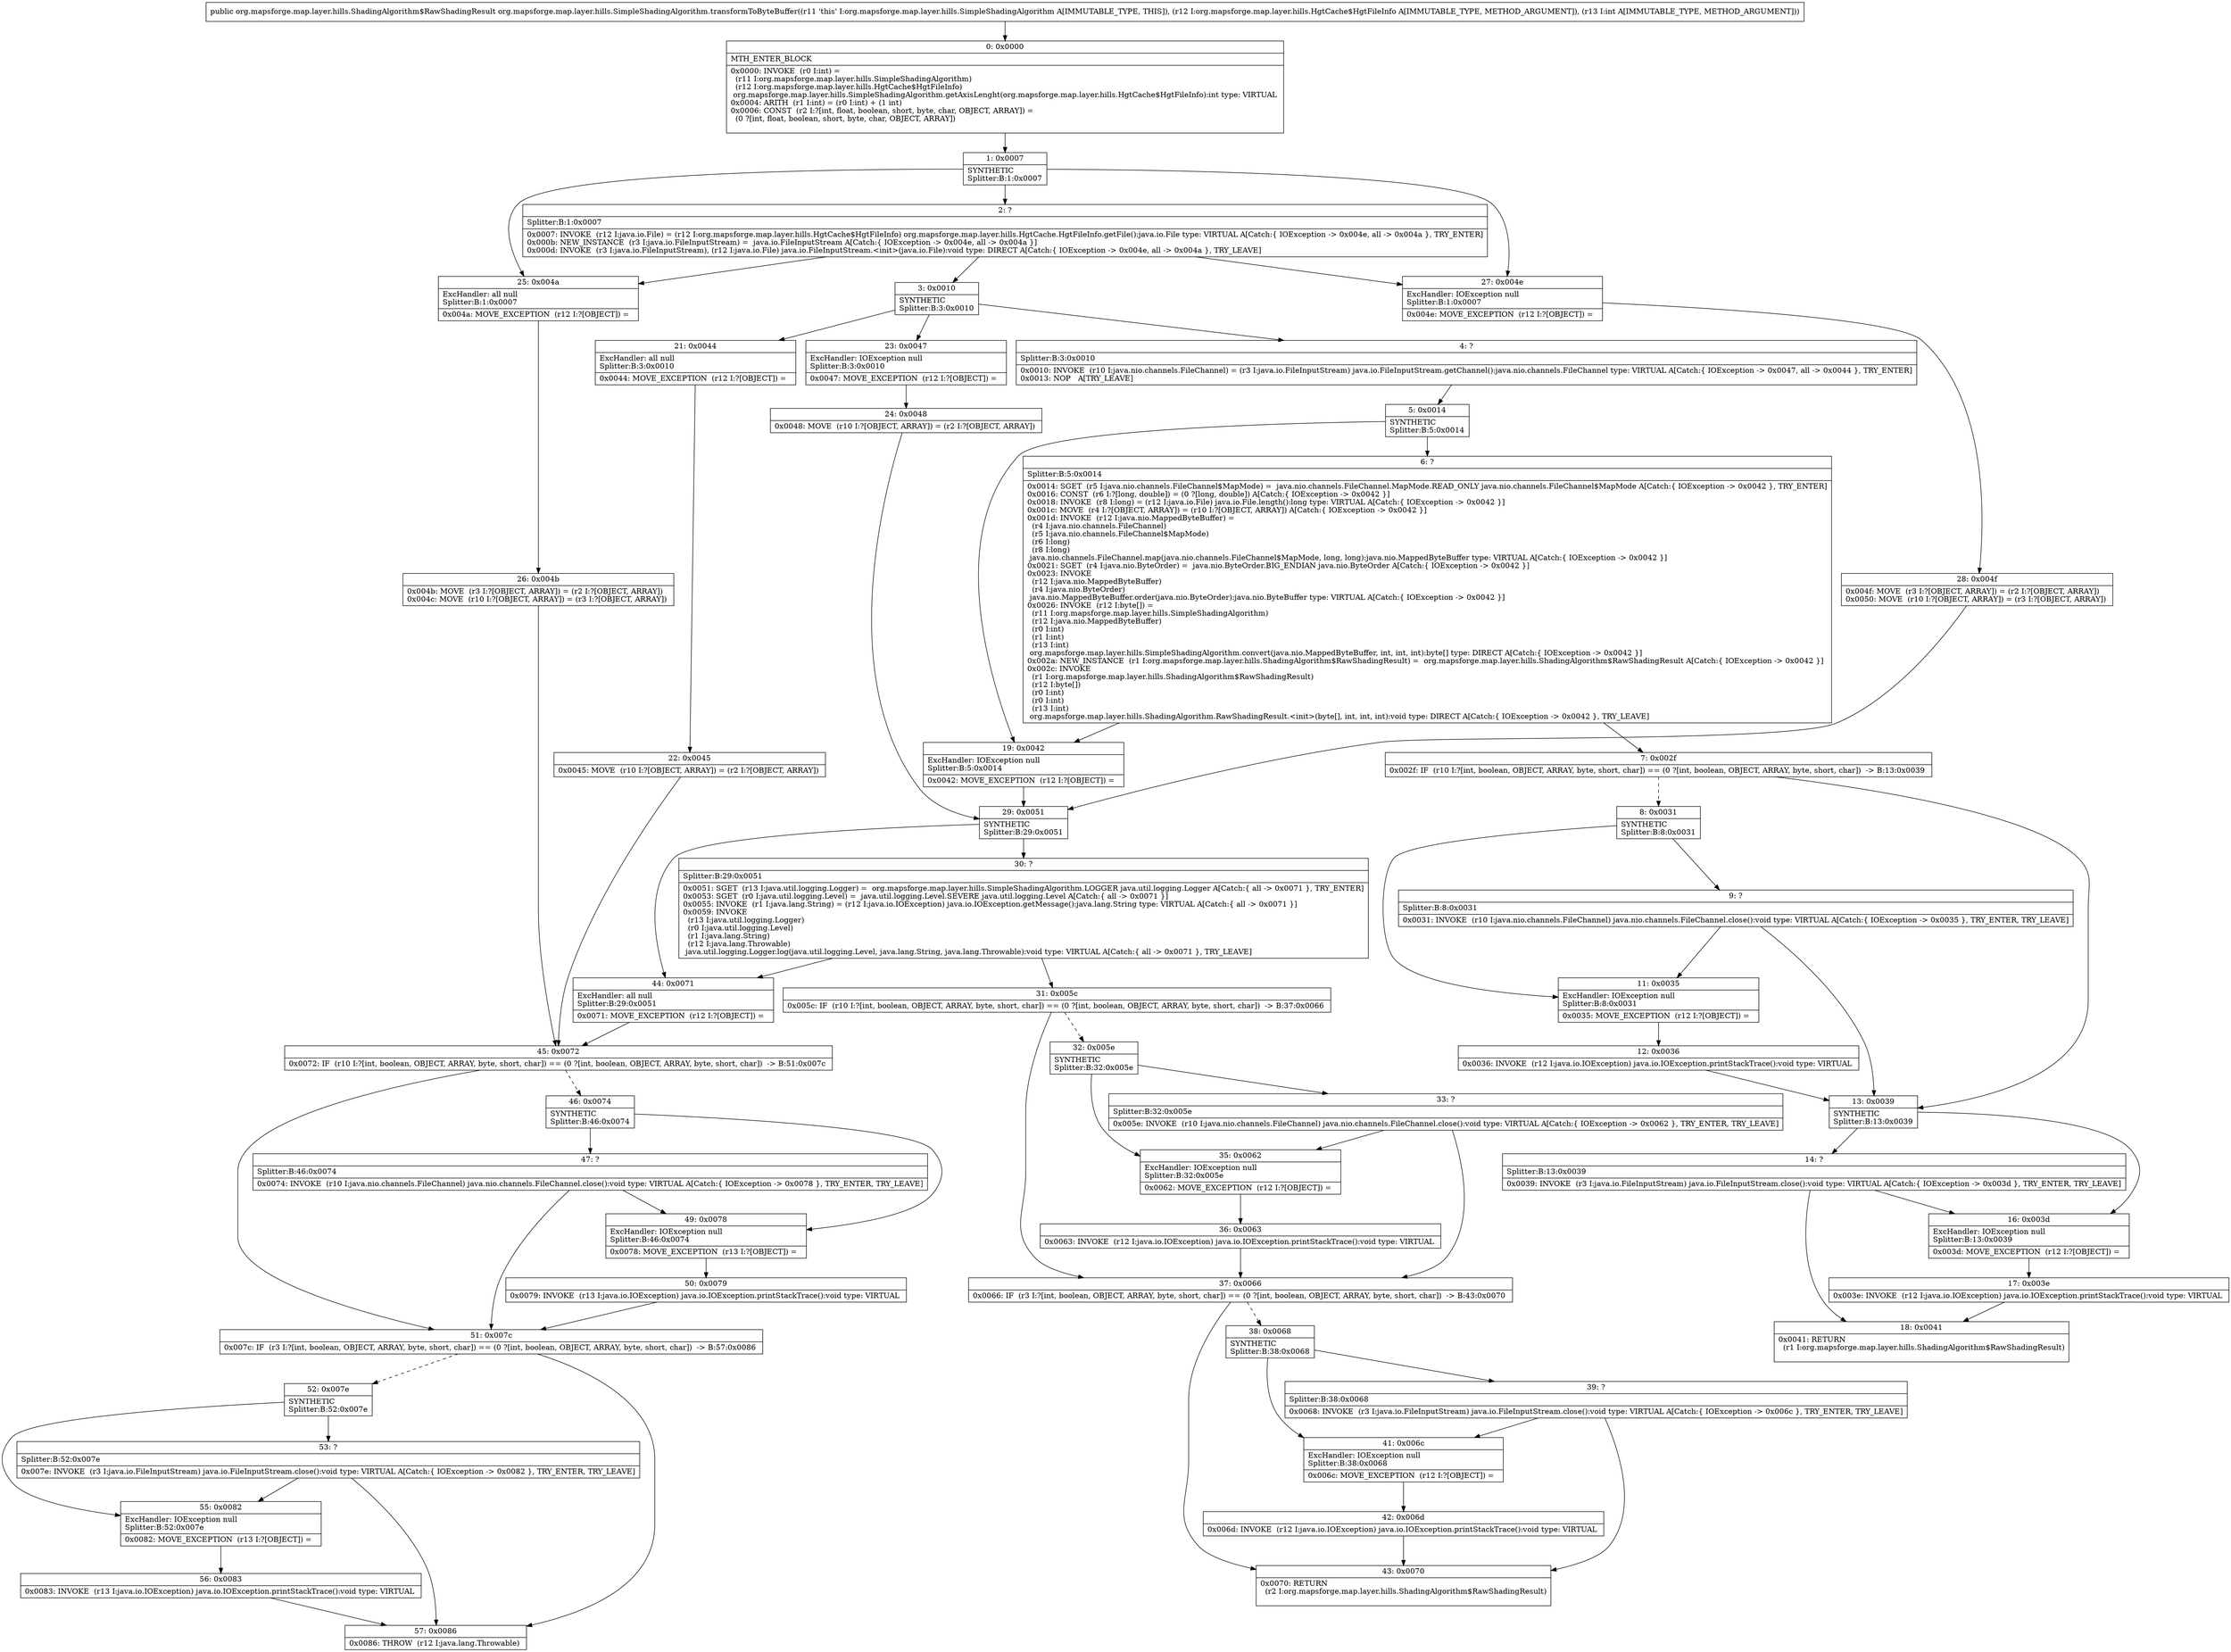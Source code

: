 digraph "CFG fororg.mapsforge.map.layer.hills.SimpleShadingAlgorithm.transformToByteBuffer(Lorg\/mapsforge\/map\/layer\/hills\/HgtCache$HgtFileInfo;I)Lorg\/mapsforge\/map\/layer\/hills\/ShadingAlgorithm$RawShadingResult;" {
Node_0 [shape=record,label="{0\:\ 0x0000|MTH_ENTER_BLOCK\l|0x0000: INVOKE  (r0 I:int) = \l  (r11 I:org.mapsforge.map.layer.hills.SimpleShadingAlgorithm)\l  (r12 I:org.mapsforge.map.layer.hills.HgtCache$HgtFileInfo)\l org.mapsforge.map.layer.hills.SimpleShadingAlgorithm.getAxisLenght(org.mapsforge.map.layer.hills.HgtCache$HgtFileInfo):int type: VIRTUAL \l0x0004: ARITH  (r1 I:int) = (r0 I:int) + (1 int) \l0x0006: CONST  (r2 I:?[int, float, boolean, short, byte, char, OBJECT, ARRAY]) = \l  (0 ?[int, float, boolean, short, byte, char, OBJECT, ARRAY])\l \l}"];
Node_1 [shape=record,label="{1\:\ 0x0007|SYNTHETIC\lSplitter:B:1:0x0007\l}"];
Node_2 [shape=record,label="{2\:\ ?|Splitter:B:1:0x0007\l|0x0007: INVOKE  (r12 I:java.io.File) = (r12 I:org.mapsforge.map.layer.hills.HgtCache$HgtFileInfo) org.mapsforge.map.layer.hills.HgtCache.HgtFileInfo.getFile():java.io.File type: VIRTUAL A[Catch:\{ IOException \-\> 0x004e, all \-\> 0x004a \}, TRY_ENTER]\l0x000b: NEW_INSTANCE  (r3 I:java.io.FileInputStream) =  java.io.FileInputStream A[Catch:\{ IOException \-\> 0x004e, all \-\> 0x004a \}]\l0x000d: INVOKE  (r3 I:java.io.FileInputStream), (r12 I:java.io.File) java.io.FileInputStream.\<init\>(java.io.File):void type: DIRECT A[Catch:\{ IOException \-\> 0x004e, all \-\> 0x004a \}, TRY_LEAVE]\l}"];
Node_3 [shape=record,label="{3\:\ 0x0010|SYNTHETIC\lSplitter:B:3:0x0010\l}"];
Node_4 [shape=record,label="{4\:\ ?|Splitter:B:3:0x0010\l|0x0010: INVOKE  (r10 I:java.nio.channels.FileChannel) = (r3 I:java.io.FileInputStream) java.io.FileInputStream.getChannel():java.nio.channels.FileChannel type: VIRTUAL A[Catch:\{ IOException \-\> 0x0047, all \-\> 0x0044 \}, TRY_ENTER]\l0x0013: NOP   A[TRY_LEAVE]\l}"];
Node_5 [shape=record,label="{5\:\ 0x0014|SYNTHETIC\lSplitter:B:5:0x0014\l}"];
Node_6 [shape=record,label="{6\:\ ?|Splitter:B:5:0x0014\l|0x0014: SGET  (r5 I:java.nio.channels.FileChannel$MapMode) =  java.nio.channels.FileChannel.MapMode.READ_ONLY java.nio.channels.FileChannel$MapMode A[Catch:\{ IOException \-\> 0x0042 \}, TRY_ENTER]\l0x0016: CONST  (r6 I:?[long, double]) = (0 ?[long, double]) A[Catch:\{ IOException \-\> 0x0042 \}]\l0x0018: INVOKE  (r8 I:long) = (r12 I:java.io.File) java.io.File.length():long type: VIRTUAL A[Catch:\{ IOException \-\> 0x0042 \}]\l0x001c: MOVE  (r4 I:?[OBJECT, ARRAY]) = (r10 I:?[OBJECT, ARRAY]) A[Catch:\{ IOException \-\> 0x0042 \}]\l0x001d: INVOKE  (r12 I:java.nio.MappedByteBuffer) = \l  (r4 I:java.nio.channels.FileChannel)\l  (r5 I:java.nio.channels.FileChannel$MapMode)\l  (r6 I:long)\l  (r8 I:long)\l java.nio.channels.FileChannel.map(java.nio.channels.FileChannel$MapMode, long, long):java.nio.MappedByteBuffer type: VIRTUAL A[Catch:\{ IOException \-\> 0x0042 \}]\l0x0021: SGET  (r4 I:java.nio.ByteOrder) =  java.nio.ByteOrder.BIG_ENDIAN java.nio.ByteOrder A[Catch:\{ IOException \-\> 0x0042 \}]\l0x0023: INVOKE  \l  (r12 I:java.nio.MappedByteBuffer)\l  (r4 I:java.nio.ByteOrder)\l java.nio.MappedByteBuffer.order(java.nio.ByteOrder):java.nio.ByteBuffer type: VIRTUAL A[Catch:\{ IOException \-\> 0x0042 \}]\l0x0026: INVOKE  (r12 I:byte[]) = \l  (r11 I:org.mapsforge.map.layer.hills.SimpleShadingAlgorithm)\l  (r12 I:java.nio.MappedByteBuffer)\l  (r0 I:int)\l  (r1 I:int)\l  (r13 I:int)\l org.mapsforge.map.layer.hills.SimpleShadingAlgorithm.convert(java.nio.MappedByteBuffer, int, int, int):byte[] type: DIRECT A[Catch:\{ IOException \-\> 0x0042 \}]\l0x002a: NEW_INSTANCE  (r1 I:org.mapsforge.map.layer.hills.ShadingAlgorithm$RawShadingResult) =  org.mapsforge.map.layer.hills.ShadingAlgorithm$RawShadingResult A[Catch:\{ IOException \-\> 0x0042 \}]\l0x002c: INVOKE  \l  (r1 I:org.mapsforge.map.layer.hills.ShadingAlgorithm$RawShadingResult)\l  (r12 I:byte[])\l  (r0 I:int)\l  (r0 I:int)\l  (r13 I:int)\l org.mapsforge.map.layer.hills.ShadingAlgorithm.RawShadingResult.\<init\>(byte[], int, int, int):void type: DIRECT A[Catch:\{ IOException \-\> 0x0042 \}, TRY_LEAVE]\l}"];
Node_7 [shape=record,label="{7\:\ 0x002f|0x002f: IF  (r10 I:?[int, boolean, OBJECT, ARRAY, byte, short, char]) == (0 ?[int, boolean, OBJECT, ARRAY, byte, short, char])  \-\> B:13:0x0039 \l}"];
Node_8 [shape=record,label="{8\:\ 0x0031|SYNTHETIC\lSplitter:B:8:0x0031\l}"];
Node_9 [shape=record,label="{9\:\ ?|Splitter:B:8:0x0031\l|0x0031: INVOKE  (r10 I:java.nio.channels.FileChannel) java.nio.channels.FileChannel.close():void type: VIRTUAL A[Catch:\{ IOException \-\> 0x0035 \}, TRY_ENTER, TRY_LEAVE]\l}"];
Node_11 [shape=record,label="{11\:\ 0x0035|ExcHandler: IOException null\lSplitter:B:8:0x0031\l|0x0035: MOVE_EXCEPTION  (r12 I:?[OBJECT]) =  \l}"];
Node_12 [shape=record,label="{12\:\ 0x0036|0x0036: INVOKE  (r12 I:java.io.IOException) java.io.IOException.printStackTrace():void type: VIRTUAL \l}"];
Node_13 [shape=record,label="{13\:\ 0x0039|SYNTHETIC\lSplitter:B:13:0x0039\l}"];
Node_14 [shape=record,label="{14\:\ ?|Splitter:B:13:0x0039\l|0x0039: INVOKE  (r3 I:java.io.FileInputStream) java.io.FileInputStream.close():void type: VIRTUAL A[Catch:\{ IOException \-\> 0x003d \}, TRY_ENTER, TRY_LEAVE]\l}"];
Node_16 [shape=record,label="{16\:\ 0x003d|ExcHandler: IOException null\lSplitter:B:13:0x0039\l|0x003d: MOVE_EXCEPTION  (r12 I:?[OBJECT]) =  \l}"];
Node_17 [shape=record,label="{17\:\ 0x003e|0x003e: INVOKE  (r12 I:java.io.IOException) java.io.IOException.printStackTrace():void type: VIRTUAL \l}"];
Node_18 [shape=record,label="{18\:\ 0x0041|0x0041: RETURN  \l  (r1 I:org.mapsforge.map.layer.hills.ShadingAlgorithm$RawShadingResult)\l \l}"];
Node_19 [shape=record,label="{19\:\ 0x0042|ExcHandler: IOException null\lSplitter:B:5:0x0014\l|0x0042: MOVE_EXCEPTION  (r12 I:?[OBJECT]) =  \l}"];
Node_21 [shape=record,label="{21\:\ 0x0044|ExcHandler: all null\lSplitter:B:3:0x0010\l|0x0044: MOVE_EXCEPTION  (r12 I:?[OBJECT]) =  \l}"];
Node_22 [shape=record,label="{22\:\ 0x0045|0x0045: MOVE  (r10 I:?[OBJECT, ARRAY]) = (r2 I:?[OBJECT, ARRAY]) \l}"];
Node_23 [shape=record,label="{23\:\ 0x0047|ExcHandler: IOException null\lSplitter:B:3:0x0010\l|0x0047: MOVE_EXCEPTION  (r12 I:?[OBJECT]) =  \l}"];
Node_24 [shape=record,label="{24\:\ 0x0048|0x0048: MOVE  (r10 I:?[OBJECT, ARRAY]) = (r2 I:?[OBJECT, ARRAY]) \l}"];
Node_25 [shape=record,label="{25\:\ 0x004a|ExcHandler: all null\lSplitter:B:1:0x0007\l|0x004a: MOVE_EXCEPTION  (r12 I:?[OBJECT]) =  \l}"];
Node_26 [shape=record,label="{26\:\ 0x004b|0x004b: MOVE  (r3 I:?[OBJECT, ARRAY]) = (r2 I:?[OBJECT, ARRAY]) \l0x004c: MOVE  (r10 I:?[OBJECT, ARRAY]) = (r3 I:?[OBJECT, ARRAY]) \l}"];
Node_27 [shape=record,label="{27\:\ 0x004e|ExcHandler: IOException null\lSplitter:B:1:0x0007\l|0x004e: MOVE_EXCEPTION  (r12 I:?[OBJECT]) =  \l}"];
Node_28 [shape=record,label="{28\:\ 0x004f|0x004f: MOVE  (r3 I:?[OBJECT, ARRAY]) = (r2 I:?[OBJECT, ARRAY]) \l0x0050: MOVE  (r10 I:?[OBJECT, ARRAY]) = (r3 I:?[OBJECT, ARRAY]) \l}"];
Node_29 [shape=record,label="{29\:\ 0x0051|SYNTHETIC\lSplitter:B:29:0x0051\l}"];
Node_30 [shape=record,label="{30\:\ ?|Splitter:B:29:0x0051\l|0x0051: SGET  (r13 I:java.util.logging.Logger) =  org.mapsforge.map.layer.hills.SimpleShadingAlgorithm.LOGGER java.util.logging.Logger A[Catch:\{ all \-\> 0x0071 \}, TRY_ENTER]\l0x0053: SGET  (r0 I:java.util.logging.Level) =  java.util.logging.Level.SEVERE java.util.logging.Level A[Catch:\{ all \-\> 0x0071 \}]\l0x0055: INVOKE  (r1 I:java.lang.String) = (r12 I:java.io.IOException) java.io.IOException.getMessage():java.lang.String type: VIRTUAL A[Catch:\{ all \-\> 0x0071 \}]\l0x0059: INVOKE  \l  (r13 I:java.util.logging.Logger)\l  (r0 I:java.util.logging.Level)\l  (r1 I:java.lang.String)\l  (r12 I:java.lang.Throwable)\l java.util.logging.Logger.log(java.util.logging.Level, java.lang.String, java.lang.Throwable):void type: VIRTUAL A[Catch:\{ all \-\> 0x0071 \}, TRY_LEAVE]\l}"];
Node_31 [shape=record,label="{31\:\ 0x005c|0x005c: IF  (r10 I:?[int, boolean, OBJECT, ARRAY, byte, short, char]) == (0 ?[int, boolean, OBJECT, ARRAY, byte, short, char])  \-\> B:37:0x0066 \l}"];
Node_32 [shape=record,label="{32\:\ 0x005e|SYNTHETIC\lSplitter:B:32:0x005e\l}"];
Node_33 [shape=record,label="{33\:\ ?|Splitter:B:32:0x005e\l|0x005e: INVOKE  (r10 I:java.nio.channels.FileChannel) java.nio.channels.FileChannel.close():void type: VIRTUAL A[Catch:\{ IOException \-\> 0x0062 \}, TRY_ENTER, TRY_LEAVE]\l}"];
Node_35 [shape=record,label="{35\:\ 0x0062|ExcHandler: IOException null\lSplitter:B:32:0x005e\l|0x0062: MOVE_EXCEPTION  (r12 I:?[OBJECT]) =  \l}"];
Node_36 [shape=record,label="{36\:\ 0x0063|0x0063: INVOKE  (r12 I:java.io.IOException) java.io.IOException.printStackTrace():void type: VIRTUAL \l}"];
Node_37 [shape=record,label="{37\:\ 0x0066|0x0066: IF  (r3 I:?[int, boolean, OBJECT, ARRAY, byte, short, char]) == (0 ?[int, boolean, OBJECT, ARRAY, byte, short, char])  \-\> B:43:0x0070 \l}"];
Node_38 [shape=record,label="{38\:\ 0x0068|SYNTHETIC\lSplitter:B:38:0x0068\l}"];
Node_39 [shape=record,label="{39\:\ ?|Splitter:B:38:0x0068\l|0x0068: INVOKE  (r3 I:java.io.FileInputStream) java.io.FileInputStream.close():void type: VIRTUAL A[Catch:\{ IOException \-\> 0x006c \}, TRY_ENTER, TRY_LEAVE]\l}"];
Node_41 [shape=record,label="{41\:\ 0x006c|ExcHandler: IOException null\lSplitter:B:38:0x0068\l|0x006c: MOVE_EXCEPTION  (r12 I:?[OBJECT]) =  \l}"];
Node_42 [shape=record,label="{42\:\ 0x006d|0x006d: INVOKE  (r12 I:java.io.IOException) java.io.IOException.printStackTrace():void type: VIRTUAL \l}"];
Node_43 [shape=record,label="{43\:\ 0x0070|0x0070: RETURN  \l  (r2 I:org.mapsforge.map.layer.hills.ShadingAlgorithm$RawShadingResult)\l \l}"];
Node_44 [shape=record,label="{44\:\ 0x0071|ExcHandler: all null\lSplitter:B:29:0x0051\l|0x0071: MOVE_EXCEPTION  (r12 I:?[OBJECT]) =  \l}"];
Node_45 [shape=record,label="{45\:\ 0x0072|0x0072: IF  (r10 I:?[int, boolean, OBJECT, ARRAY, byte, short, char]) == (0 ?[int, boolean, OBJECT, ARRAY, byte, short, char])  \-\> B:51:0x007c \l}"];
Node_46 [shape=record,label="{46\:\ 0x0074|SYNTHETIC\lSplitter:B:46:0x0074\l}"];
Node_47 [shape=record,label="{47\:\ ?|Splitter:B:46:0x0074\l|0x0074: INVOKE  (r10 I:java.nio.channels.FileChannel) java.nio.channels.FileChannel.close():void type: VIRTUAL A[Catch:\{ IOException \-\> 0x0078 \}, TRY_ENTER, TRY_LEAVE]\l}"];
Node_49 [shape=record,label="{49\:\ 0x0078|ExcHandler: IOException null\lSplitter:B:46:0x0074\l|0x0078: MOVE_EXCEPTION  (r13 I:?[OBJECT]) =  \l}"];
Node_50 [shape=record,label="{50\:\ 0x0079|0x0079: INVOKE  (r13 I:java.io.IOException) java.io.IOException.printStackTrace():void type: VIRTUAL \l}"];
Node_51 [shape=record,label="{51\:\ 0x007c|0x007c: IF  (r3 I:?[int, boolean, OBJECT, ARRAY, byte, short, char]) == (0 ?[int, boolean, OBJECT, ARRAY, byte, short, char])  \-\> B:57:0x0086 \l}"];
Node_52 [shape=record,label="{52\:\ 0x007e|SYNTHETIC\lSplitter:B:52:0x007e\l}"];
Node_53 [shape=record,label="{53\:\ ?|Splitter:B:52:0x007e\l|0x007e: INVOKE  (r3 I:java.io.FileInputStream) java.io.FileInputStream.close():void type: VIRTUAL A[Catch:\{ IOException \-\> 0x0082 \}, TRY_ENTER, TRY_LEAVE]\l}"];
Node_55 [shape=record,label="{55\:\ 0x0082|ExcHandler: IOException null\lSplitter:B:52:0x007e\l|0x0082: MOVE_EXCEPTION  (r13 I:?[OBJECT]) =  \l}"];
Node_56 [shape=record,label="{56\:\ 0x0083|0x0083: INVOKE  (r13 I:java.io.IOException) java.io.IOException.printStackTrace():void type: VIRTUAL \l}"];
Node_57 [shape=record,label="{57\:\ 0x0086|0x0086: THROW  (r12 I:java.lang.Throwable) \l}"];
MethodNode[shape=record,label="{public org.mapsforge.map.layer.hills.ShadingAlgorithm$RawShadingResult org.mapsforge.map.layer.hills.SimpleShadingAlgorithm.transformToByteBuffer((r11 'this' I:org.mapsforge.map.layer.hills.SimpleShadingAlgorithm A[IMMUTABLE_TYPE, THIS]), (r12 I:org.mapsforge.map.layer.hills.HgtCache$HgtFileInfo A[IMMUTABLE_TYPE, METHOD_ARGUMENT]), (r13 I:int A[IMMUTABLE_TYPE, METHOD_ARGUMENT])) }"];
MethodNode -> Node_0;
Node_0 -> Node_1;
Node_1 -> Node_2;
Node_1 -> Node_27;
Node_1 -> Node_25;
Node_2 -> Node_3;
Node_2 -> Node_27;
Node_2 -> Node_25;
Node_3 -> Node_4;
Node_3 -> Node_23;
Node_3 -> Node_21;
Node_4 -> Node_5;
Node_5 -> Node_6;
Node_5 -> Node_19;
Node_6 -> Node_7;
Node_6 -> Node_19;
Node_7 -> Node_8[style=dashed];
Node_7 -> Node_13;
Node_8 -> Node_9;
Node_8 -> Node_11;
Node_9 -> Node_11;
Node_9 -> Node_13;
Node_11 -> Node_12;
Node_12 -> Node_13;
Node_13 -> Node_14;
Node_13 -> Node_16;
Node_14 -> Node_16;
Node_14 -> Node_18;
Node_16 -> Node_17;
Node_17 -> Node_18;
Node_19 -> Node_29;
Node_21 -> Node_22;
Node_22 -> Node_45;
Node_23 -> Node_24;
Node_24 -> Node_29;
Node_25 -> Node_26;
Node_26 -> Node_45;
Node_27 -> Node_28;
Node_28 -> Node_29;
Node_29 -> Node_30;
Node_29 -> Node_44;
Node_30 -> Node_31;
Node_30 -> Node_44;
Node_31 -> Node_32[style=dashed];
Node_31 -> Node_37;
Node_32 -> Node_33;
Node_32 -> Node_35;
Node_33 -> Node_35;
Node_33 -> Node_37;
Node_35 -> Node_36;
Node_36 -> Node_37;
Node_37 -> Node_38[style=dashed];
Node_37 -> Node_43;
Node_38 -> Node_39;
Node_38 -> Node_41;
Node_39 -> Node_41;
Node_39 -> Node_43;
Node_41 -> Node_42;
Node_42 -> Node_43;
Node_44 -> Node_45;
Node_45 -> Node_46[style=dashed];
Node_45 -> Node_51;
Node_46 -> Node_47;
Node_46 -> Node_49;
Node_47 -> Node_49;
Node_47 -> Node_51;
Node_49 -> Node_50;
Node_50 -> Node_51;
Node_51 -> Node_52[style=dashed];
Node_51 -> Node_57;
Node_52 -> Node_53;
Node_52 -> Node_55;
Node_53 -> Node_55;
Node_53 -> Node_57;
Node_55 -> Node_56;
Node_56 -> Node_57;
}

